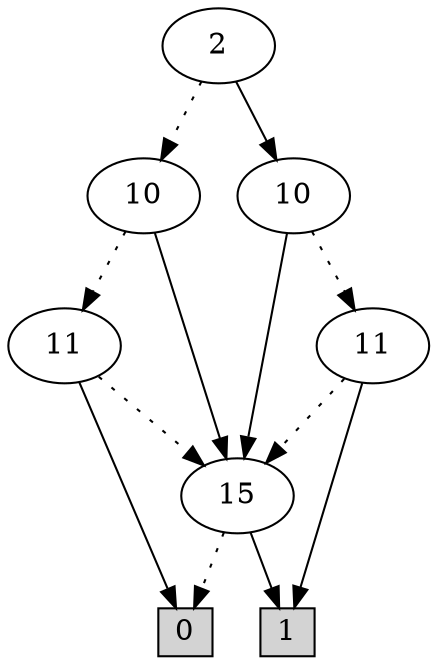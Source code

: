 digraph G {
0 [shape=box, label="0", style=filled, shape=box, height=0.3, width=0.3];
1 [shape=box, label="1", style=filled, shape=box, height=0.3, width=0.3];
311 [label="2"];
311 -> 303 [style=dotted];
311 -> 310 [style=filled];
303 [label="10"];
303 -> 302 [style=dotted];
303 -> 32 [style=filled];
302 [label="11"];
302 -> 32 [style=dotted];
302 -> 0 [style=filled];
32 [label="15"];
32 -> 0 [style=dotted];
32 -> 1 [style=filled];
310 [label="10"];
310 -> 309 [style=dotted];
310 -> 32 [style=filled];
309 [label="11"];
309 -> 32 [style=dotted];
309 -> 1 [style=filled];
}
